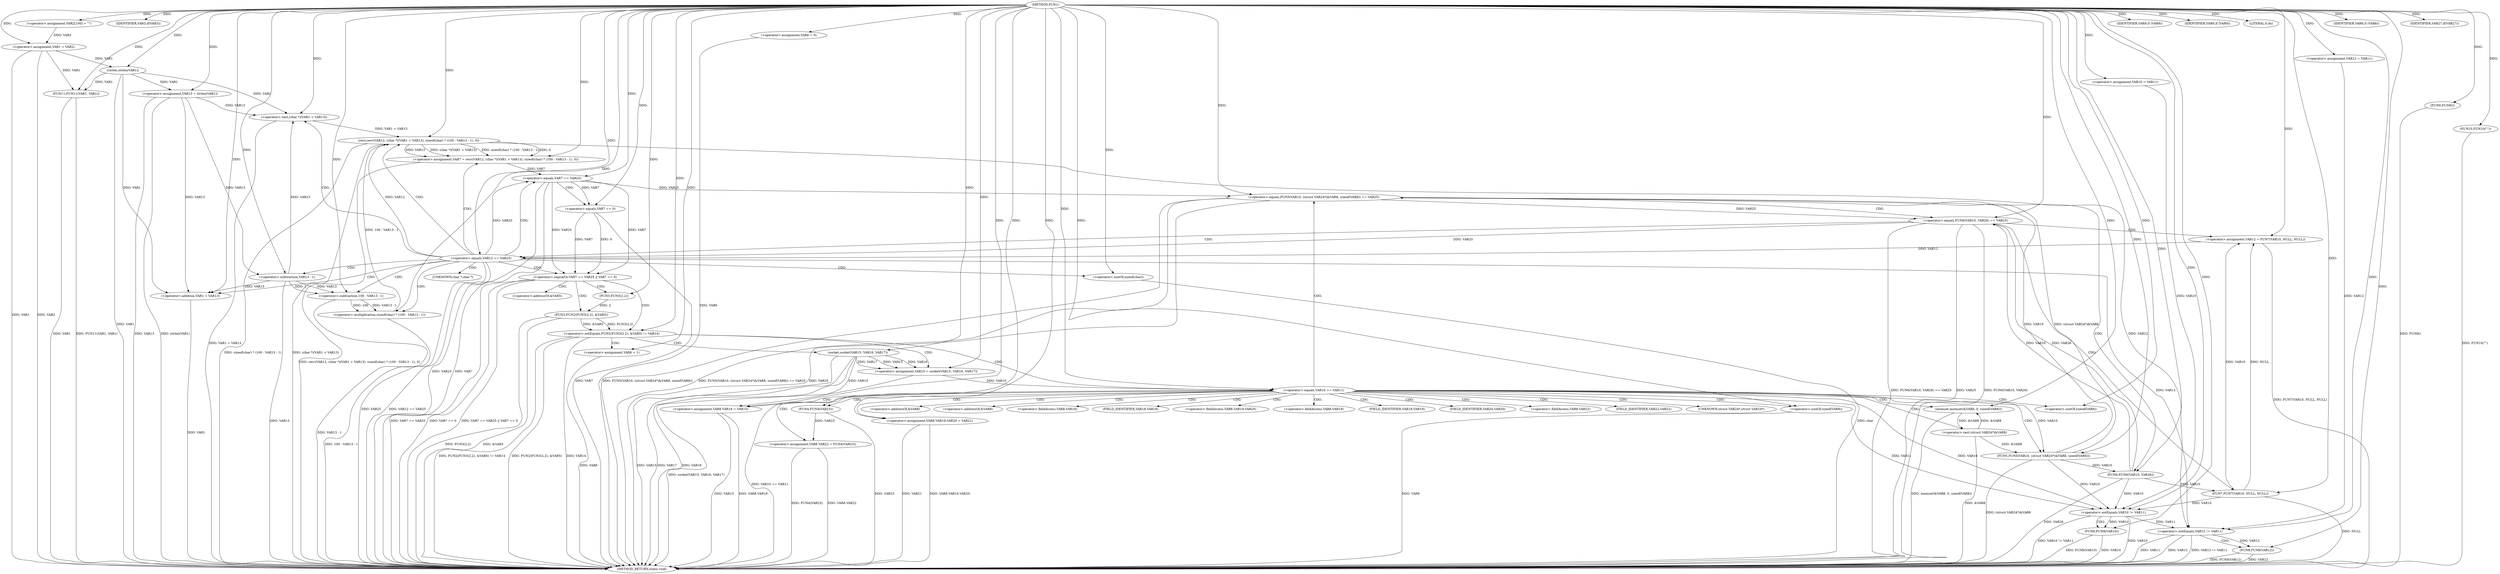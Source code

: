 digraph FUN1 {  
"1000100" [label = "(METHOD,FUN1)" ]
"1000283" [label = "(METHOD_RETURN,static void)" ]
"1000104" [label = "(<operator>.assignment,VAR2[100] = \"\")" ]
"1000107" [label = "(<operator>.assignment,VAR1 = VAR2)" ]
"1000111" [label = "(IDENTIFIER,VAR3,if(VAR3))" ]
"1000116" [label = "(<operator>.assignment,VAR6 = 0)" ]
"1000123" [label = "(<operator>.assignment,VAR10 = VAR11)" ]
"1000127" [label = "(<operator>.assignment,VAR12 = VAR11)" ]
"1000131" [label = "(<operator>.assignment,VAR13 = strlen(VAR1))" ]
"1000133" [label = "(strlen,strlen(VAR1))" ]
"1000138" [label = "(<operator>.notEquals,FUN2(FUN3(2,2), &VAR5) != VAR14)" ]
"1000139" [label = "(FUN2,FUN2(FUN3(2,2), &VAR5))" ]
"1000140" [label = "(FUN3,FUN3(2,2))" ]
"1000148" [label = "(<operator>.assignment,VAR6 = 1)" ]
"1000151" [label = "(<operator>.assignment,VAR10 = socket(VAR15, VAR16, VAR17))" ]
"1000153" [label = "(socket,socket(VAR15, VAR16, VAR17))" ]
"1000158" [label = "(<operator>.equals,VAR10 == VAR11)" ]
"1000163" [label = "(memset,memset(&VAR8, 0, sizeof(VAR8)))" ]
"1000167" [label = "(<operator>.sizeOf,sizeof(VAR8))" ]
"1000169" [label = "(<operator>.assignment,VAR8.VAR18 = VAR15)" ]
"1000174" [label = "(<operator>.assignment,VAR8.VAR19.VAR20 = VAR21)" ]
"1000181" [label = "(<operator>.assignment,VAR8.VAR22 = FUN4(VAR23))" ]
"1000185" [label = "(FUN4,FUN4(VAR23))" ]
"1000188" [label = "(<operator>.equals,FUN5(VAR10, (struct VAR24*)&VAR8, sizeof(VAR8)) == VAR25)" ]
"1000189" [label = "(FUN5,FUN5(VAR10, (struct VAR24*)&VAR8, sizeof(VAR8)))" ]
"1000191" [label = "(<operator>.cast,(struct VAR24*)&VAR8)" ]
"1000195" [label = "(<operator>.sizeOf,sizeof(VAR8))" ]
"1000201" [label = "(<operator>.equals,FUN6(VAR10, VAR26) == VAR25)" ]
"1000202" [label = "(FUN6,FUN6(VAR10, VAR26))" ]
"1000208" [label = "(<operator>.assignment,VAR12 = FUN7(VAR10, NULL, NULL))" ]
"1000210" [label = "(FUN7,FUN7(VAR10, NULL, NULL))" ]
"1000215" [label = "(<operator>.equals,VAR12 == VAR25)" ]
"1000220" [label = "(<operator>.assignment,VAR7 = recv(VAR12, (char *)(VAR1 + VAR13), sizeof(char) * (100 - VAR13 - 1), 0))" ]
"1000222" [label = "(recv,recv(VAR12, (char *)(VAR1 + VAR13), sizeof(char) * (100 - VAR13 - 1), 0))" ]
"1000224" [label = "(<operator>.cast,(char *)(VAR1 + VAR13))" ]
"1000226" [label = "(<operator>.addition,VAR1 + VAR13)" ]
"1000229" [label = "(<operator>.multiplication,sizeof(char) * (100 - VAR13 - 1))" ]
"1000230" [label = "(<operator>.sizeOf,sizeof(char))" ]
"1000232" [label = "(<operator>.subtraction,100 - VAR13 - 1)" ]
"1000234" [label = "(<operator>.subtraction,VAR13 - 1)" ]
"1000239" [label = "(<operator>.logicalOr,VAR7 == VAR25 || VAR7 == 0)" ]
"1000240" [label = "(<operator>.equals,VAR7 == VAR25)" ]
"1000243" [label = "(<operator>.equals,VAR7 == 0)" ]
"1000249" [label = "(IDENTIFIER,VAR9,if (VAR9))" ]
"1000252" [label = "(IDENTIFIER,VAR9,if (VAR9))" ]
"1000254" [label = "(LITERAL,0,do)" ]
"1000256" [label = "(<operator>.notEquals,VAR10 != VAR11)" ]
"1000260" [label = "(FUN8,FUN8(VAR10))" ]
"1000263" [label = "(<operator>.notEquals,VAR12 != VAR11)" ]
"1000267" [label = "(FUN8,FUN8(VAR12))" ]
"1000270" [label = "(IDENTIFIER,VAR6,if (VAR6))" ]
"1000272" [label = "(FUN9,FUN9())" ]
"1000274" [label = "(IDENTIFIER,VAR27,if(VAR27))" ]
"1000276" [label = "(FUN10,FUN10(\"\"))" ]
"1000280" [label = "(FUN11,FUN11(VAR1, VAR1))" ]
"1000143" [label = "(<operator>.addressOf,&VAR5)" ]
"1000164" [label = "(<operator>.addressOf,&VAR8)" ]
"1000170" [label = "(<operator>.fieldAccess,VAR8.VAR18)" ]
"1000172" [label = "(FIELD_IDENTIFIER,VAR18,VAR18)" ]
"1000175" [label = "(<operator>.fieldAccess,VAR8.VAR19.VAR20)" ]
"1000176" [label = "(<operator>.fieldAccess,VAR8.VAR19)" ]
"1000178" [label = "(FIELD_IDENTIFIER,VAR19,VAR19)" ]
"1000179" [label = "(FIELD_IDENTIFIER,VAR20,VAR20)" ]
"1000182" [label = "(<operator>.fieldAccess,VAR8.VAR22)" ]
"1000184" [label = "(FIELD_IDENTIFIER,VAR22,VAR22)" ]
"1000192" [label = "(UNKNOWN,struct VAR24*,struct VAR24*)" ]
"1000193" [label = "(<operator>.addressOf,&VAR8)" ]
"1000225" [label = "(UNKNOWN,char *,char *)" ]
  "1000181" -> "1000283"  [ label = "DDG: FUN4(VAR23)"] 
  "1000224" -> "1000283"  [ label = "DDG: VAR1 + VAR13"] 
  "1000230" -> "1000283"  [ label = "DDG: char"] 
  "1000181" -> "1000283"  [ label = "DDG: VAR8.VAR22"] 
  "1000188" -> "1000283"  [ label = "DDG: FUN5(VAR10, (struct VAR24*)&VAR8, sizeof(VAR8)) == VAR25"] 
  "1000116" -> "1000283"  [ label = "DDG: VAR6"] 
  "1000260" -> "1000283"  [ label = "DDG: FUN8(VAR10)"] 
  "1000185" -> "1000283"  [ label = "DDG: VAR23"] 
  "1000201" -> "1000283"  [ label = "DDG: FUN6(VAR10, VAR26) == VAR25"] 
  "1000226" -> "1000283"  [ label = "DDG: VAR1"] 
  "1000107" -> "1000283"  [ label = "DDG: VAR1"] 
  "1000280" -> "1000283"  [ label = "DDG: VAR1"] 
  "1000208" -> "1000283"  [ label = "DDG: FUN7(VAR10, NULL, NULL)"] 
  "1000239" -> "1000283"  [ label = "DDG: VAR7 == VAR25 || VAR7 == 0"] 
  "1000234" -> "1000283"  [ label = "DDG: VAR13"] 
  "1000280" -> "1000283"  [ label = "DDG: FUN11(VAR1, VAR1)"] 
  "1000239" -> "1000283"  [ label = "DDG: VAR7 == VAR25"] 
  "1000215" -> "1000283"  [ label = "DDG: VAR25"] 
  "1000188" -> "1000283"  [ label = "DDG: FUN5(VAR10, (struct VAR24*)&VAR8, sizeof(VAR8))"] 
  "1000131" -> "1000283"  [ label = "DDG: VAR13"] 
  "1000138" -> "1000283"  [ label = "DDG: FUN2(FUN3(2,2), &VAR5)"] 
  "1000139" -> "1000283"  [ label = "DDG: FUN3(2,2)"] 
  "1000263" -> "1000283"  [ label = "DDG: VAR11"] 
  "1000267" -> "1000283"  [ label = "DDG: VAR12"] 
  "1000222" -> "1000283"  [ label = "DDG: sizeof(char) * (100 - VAR13 - 1)"] 
  "1000153" -> "1000283"  [ label = "DDG: VAR16"] 
  "1000158" -> "1000283"  [ label = "DDG: VAR10 == VAR11"] 
  "1000267" -> "1000283"  [ label = "DDG: FUN8(VAR12)"] 
  "1000133" -> "1000283"  [ label = "DDG: VAR1"] 
  "1000189" -> "1000283"  [ label = "DDG: (struct VAR24*)&VAR8"] 
  "1000263" -> "1000283"  [ label = "DDG: VAR12"] 
  "1000263" -> "1000283"  [ label = "DDG: VAR12 != VAR11"] 
  "1000174" -> "1000283"  [ label = "DDG: VAR21"] 
  "1000220" -> "1000283"  [ label = "DDG: recv(VAR12, (char *)(VAR1 + VAR13), sizeof(char) * (100 - VAR13 - 1), 0)"] 
  "1000148" -> "1000283"  [ label = "DDG: VAR6"] 
  "1000151" -> "1000283"  [ label = "DDG: socket(VAR15, VAR16, VAR17)"] 
  "1000276" -> "1000283"  [ label = "DDG: FUN10(\"\")"] 
  "1000131" -> "1000283"  [ label = "DDG: strlen(VAR1)"] 
  "1000210" -> "1000283"  [ label = "DDG: NULL"] 
  "1000153" -> "1000283"  [ label = "DDG: VAR15"] 
  "1000188" -> "1000283"  [ label = "DDG: VAR25"] 
  "1000229" -> "1000283"  [ label = "DDG: 100 - VAR13 - 1"] 
  "1000191" -> "1000283"  [ label = "DDG: &VAR8"] 
  "1000169" -> "1000283"  [ label = "DDG: VAR15"] 
  "1000232" -> "1000283"  [ label = "DDG: VAR13 - 1"] 
  "1000240" -> "1000283"  [ label = "DDG: VAR25"] 
  "1000138" -> "1000283"  [ label = "DDG: VAR14"] 
  "1000139" -> "1000283"  [ label = "DDG: &VAR5"] 
  "1000215" -> "1000283"  [ label = "DDG: VAR12 == VAR25"] 
  "1000243" -> "1000283"  [ label = "DDG: VAR7"] 
  "1000169" -> "1000283"  [ label = "DDG: VAR8.VAR18"] 
  "1000256" -> "1000283"  [ label = "DDG: VAR10"] 
  "1000260" -> "1000283"  [ label = "DDG: VAR10"] 
  "1000153" -> "1000283"  [ label = "DDG: VAR17"] 
  "1000272" -> "1000283"  [ label = "DDG: FUN9()"] 
  "1000138" -> "1000283"  [ label = "DDG: FUN2(FUN3(2,2), &VAR5) != VAR14"] 
  "1000201" -> "1000283"  [ label = "DDG: VAR25"] 
  "1000256" -> "1000283"  [ label = "DDG: VAR10 != VAR11"] 
  "1000163" -> "1000283"  [ label = "DDG: memset(&VAR8, 0, sizeof(VAR8))"] 
  "1000195" -> "1000283"  [ label = "DDG: VAR8"] 
  "1000240" -> "1000283"  [ label = "DDG: VAR7"] 
  "1000239" -> "1000283"  [ label = "DDG: VAR7 == 0"] 
  "1000174" -> "1000283"  [ label = "DDG: VAR8.VAR19.VAR20"] 
  "1000107" -> "1000283"  [ label = "DDG: VAR2"] 
  "1000222" -> "1000283"  [ label = "DDG: (char *)(VAR1 + VAR13)"] 
  "1000202" -> "1000283"  [ label = "DDG: VAR26"] 
  "1000201" -> "1000283"  [ label = "DDG: FUN6(VAR10, VAR26)"] 
  "1000100" -> "1000104"  [ label = "DDG: "] 
  "1000104" -> "1000107"  [ label = "DDG: VAR2"] 
  "1000100" -> "1000107"  [ label = "DDG: "] 
  "1000100" -> "1000111"  [ label = "DDG: "] 
  "1000100" -> "1000116"  [ label = "DDG: "] 
  "1000100" -> "1000123"  [ label = "DDG: "] 
  "1000100" -> "1000127"  [ label = "DDG: "] 
  "1000133" -> "1000131"  [ label = "DDG: VAR1"] 
  "1000100" -> "1000131"  [ label = "DDG: "] 
  "1000107" -> "1000133"  [ label = "DDG: VAR1"] 
  "1000100" -> "1000133"  [ label = "DDG: "] 
  "1000139" -> "1000138"  [ label = "DDG: FUN3(2,2)"] 
  "1000139" -> "1000138"  [ label = "DDG: &VAR5"] 
  "1000140" -> "1000139"  [ label = "DDG: 2"] 
  "1000100" -> "1000140"  [ label = "DDG: "] 
  "1000100" -> "1000138"  [ label = "DDG: "] 
  "1000100" -> "1000148"  [ label = "DDG: "] 
  "1000153" -> "1000151"  [ label = "DDG: VAR15"] 
  "1000153" -> "1000151"  [ label = "DDG: VAR16"] 
  "1000153" -> "1000151"  [ label = "DDG: VAR17"] 
  "1000100" -> "1000151"  [ label = "DDG: "] 
  "1000100" -> "1000153"  [ label = "DDG: "] 
  "1000151" -> "1000158"  [ label = "DDG: VAR10"] 
  "1000100" -> "1000158"  [ label = "DDG: "] 
  "1000191" -> "1000163"  [ label = "DDG: &VAR8"] 
  "1000100" -> "1000163"  [ label = "DDG: "] 
  "1000100" -> "1000167"  [ label = "DDG: "] 
  "1000153" -> "1000169"  [ label = "DDG: VAR15"] 
  "1000100" -> "1000169"  [ label = "DDG: "] 
  "1000100" -> "1000174"  [ label = "DDG: "] 
  "1000185" -> "1000181"  [ label = "DDG: VAR23"] 
  "1000100" -> "1000185"  [ label = "DDG: "] 
  "1000189" -> "1000188"  [ label = "DDG: VAR10"] 
  "1000189" -> "1000188"  [ label = "DDG: (struct VAR24*)&VAR8"] 
  "1000158" -> "1000189"  [ label = "DDG: VAR10"] 
  "1000100" -> "1000189"  [ label = "DDG: "] 
  "1000191" -> "1000189"  [ label = "DDG: &VAR8"] 
  "1000163" -> "1000191"  [ label = "DDG: &VAR8"] 
  "1000100" -> "1000195"  [ label = "DDG: "] 
  "1000240" -> "1000188"  [ label = "DDG: VAR25"] 
  "1000100" -> "1000188"  [ label = "DDG: "] 
  "1000202" -> "1000201"  [ label = "DDG: VAR10"] 
  "1000202" -> "1000201"  [ label = "DDG: VAR26"] 
  "1000189" -> "1000202"  [ label = "DDG: VAR10"] 
  "1000100" -> "1000202"  [ label = "DDG: "] 
  "1000188" -> "1000201"  [ label = "DDG: VAR25"] 
  "1000100" -> "1000201"  [ label = "DDG: "] 
  "1000210" -> "1000208"  [ label = "DDG: VAR10"] 
  "1000210" -> "1000208"  [ label = "DDG: NULL"] 
  "1000100" -> "1000208"  [ label = "DDG: "] 
  "1000202" -> "1000210"  [ label = "DDG: VAR10"] 
  "1000100" -> "1000210"  [ label = "DDG: "] 
  "1000208" -> "1000215"  [ label = "DDG: VAR12"] 
  "1000100" -> "1000215"  [ label = "DDG: "] 
  "1000201" -> "1000215"  [ label = "DDG: VAR25"] 
  "1000222" -> "1000220"  [ label = "DDG: VAR12"] 
  "1000222" -> "1000220"  [ label = "DDG: (char *)(VAR1 + VAR13)"] 
  "1000222" -> "1000220"  [ label = "DDG: sizeof(char) * (100 - VAR13 - 1)"] 
  "1000222" -> "1000220"  [ label = "DDG: 0"] 
  "1000100" -> "1000220"  [ label = "DDG: "] 
  "1000215" -> "1000222"  [ label = "DDG: VAR12"] 
  "1000100" -> "1000222"  [ label = "DDG: "] 
  "1000224" -> "1000222"  [ label = "DDG: VAR1 + VAR13"] 
  "1000133" -> "1000224"  [ label = "DDG: VAR1"] 
  "1000100" -> "1000224"  [ label = "DDG: "] 
  "1000234" -> "1000224"  [ label = "DDG: VAR13"] 
  "1000131" -> "1000224"  [ label = "DDG: VAR13"] 
  "1000133" -> "1000226"  [ label = "DDG: VAR1"] 
  "1000100" -> "1000226"  [ label = "DDG: "] 
  "1000234" -> "1000226"  [ label = "DDG: VAR13"] 
  "1000131" -> "1000226"  [ label = "DDG: VAR13"] 
  "1000229" -> "1000222"  [ label = "DDG: 100 - VAR13 - 1"] 
  "1000100" -> "1000229"  [ label = "DDG: "] 
  "1000100" -> "1000230"  [ label = "DDG: "] 
  "1000232" -> "1000229"  [ label = "DDG: 100"] 
  "1000232" -> "1000229"  [ label = "DDG: VAR13 - 1"] 
  "1000100" -> "1000232"  [ label = "DDG: "] 
  "1000234" -> "1000232"  [ label = "DDG: VAR13"] 
  "1000234" -> "1000232"  [ label = "DDG: 1"] 
  "1000100" -> "1000234"  [ label = "DDG: "] 
  "1000131" -> "1000234"  [ label = "DDG: VAR13"] 
  "1000240" -> "1000239"  [ label = "DDG: VAR7"] 
  "1000240" -> "1000239"  [ label = "DDG: VAR25"] 
  "1000220" -> "1000240"  [ label = "DDG: VAR7"] 
  "1000100" -> "1000240"  [ label = "DDG: "] 
  "1000215" -> "1000240"  [ label = "DDG: VAR25"] 
  "1000243" -> "1000239"  [ label = "DDG: VAR7"] 
  "1000243" -> "1000239"  [ label = "DDG: 0"] 
  "1000240" -> "1000243"  [ label = "DDG: VAR7"] 
  "1000100" -> "1000243"  [ label = "DDG: "] 
  "1000100" -> "1000249"  [ label = "DDG: "] 
  "1000100" -> "1000252"  [ label = "DDG: "] 
  "1000100" -> "1000254"  [ label = "DDG: "] 
  "1000158" -> "1000256"  [ label = "DDG: VAR10"] 
  "1000189" -> "1000256"  [ label = "DDG: VAR10"] 
  "1000202" -> "1000256"  [ label = "DDG: VAR10"] 
  "1000210" -> "1000256"  [ label = "DDG: VAR10"] 
  "1000123" -> "1000256"  [ label = "DDG: VAR10"] 
  "1000100" -> "1000256"  [ label = "DDG: "] 
  "1000158" -> "1000256"  [ label = "DDG: VAR11"] 
  "1000256" -> "1000260"  [ label = "DDG: VAR10"] 
  "1000100" -> "1000260"  [ label = "DDG: "] 
  "1000222" -> "1000263"  [ label = "DDG: VAR12"] 
  "1000215" -> "1000263"  [ label = "DDG: VAR12"] 
  "1000127" -> "1000263"  [ label = "DDG: VAR12"] 
  "1000100" -> "1000263"  [ label = "DDG: "] 
  "1000256" -> "1000263"  [ label = "DDG: VAR11"] 
  "1000263" -> "1000267"  [ label = "DDG: VAR12"] 
  "1000100" -> "1000267"  [ label = "DDG: "] 
  "1000100" -> "1000270"  [ label = "DDG: "] 
  "1000100" -> "1000272"  [ label = "DDG: "] 
  "1000100" -> "1000274"  [ label = "DDG: "] 
  "1000100" -> "1000276"  [ label = "DDG: "] 
  "1000107" -> "1000280"  [ label = "DDG: VAR1"] 
  "1000133" -> "1000280"  [ label = "DDG: VAR1"] 
  "1000100" -> "1000280"  [ label = "DDG: "] 
  "1000138" -> "1000148"  [ label = "CDG: "] 
  "1000138" -> "1000151"  [ label = "CDG: "] 
  "1000138" -> "1000153"  [ label = "CDG: "] 
  "1000138" -> "1000158"  [ label = "CDG: "] 
  "1000158" -> "1000164"  [ label = "CDG: "] 
  "1000158" -> "1000174"  [ label = "CDG: "] 
  "1000158" -> "1000191"  [ label = "CDG: "] 
  "1000158" -> "1000182"  [ label = "CDG: "] 
  "1000158" -> "1000188"  [ label = "CDG: "] 
  "1000158" -> "1000167"  [ label = "CDG: "] 
  "1000158" -> "1000175"  [ label = "CDG: "] 
  "1000158" -> "1000179"  [ label = "CDG: "] 
  "1000158" -> "1000192"  [ label = "CDG: "] 
  "1000158" -> "1000176"  [ label = "CDG: "] 
  "1000158" -> "1000185"  [ label = "CDG: "] 
  "1000158" -> "1000195"  [ label = "CDG: "] 
  "1000158" -> "1000172"  [ label = "CDG: "] 
  "1000158" -> "1000189"  [ label = "CDG: "] 
  "1000158" -> "1000169"  [ label = "CDG: "] 
  "1000158" -> "1000163"  [ label = "CDG: "] 
  "1000158" -> "1000178"  [ label = "CDG: "] 
  "1000158" -> "1000170"  [ label = "CDG: "] 
  "1000158" -> "1000193"  [ label = "CDG: "] 
  "1000158" -> "1000184"  [ label = "CDG: "] 
  "1000158" -> "1000181"  [ label = "CDG: "] 
  "1000188" -> "1000201"  [ label = "CDG: "] 
  "1000188" -> "1000202"  [ label = "CDG: "] 
  "1000201" -> "1000208"  [ label = "CDG: "] 
  "1000201" -> "1000210"  [ label = "CDG: "] 
  "1000201" -> "1000215"  [ label = "CDG: "] 
  "1000215" -> "1000222"  [ label = "CDG: "] 
  "1000215" -> "1000220"  [ label = "CDG: "] 
  "1000215" -> "1000224"  [ label = "CDG: "] 
  "1000215" -> "1000240"  [ label = "CDG: "] 
  "1000215" -> "1000226"  [ label = "CDG: "] 
  "1000215" -> "1000232"  [ label = "CDG: "] 
  "1000215" -> "1000239"  [ label = "CDG: "] 
  "1000215" -> "1000229"  [ label = "CDG: "] 
  "1000215" -> "1000230"  [ label = "CDG: "] 
  "1000215" -> "1000234"  [ label = "CDG: "] 
  "1000215" -> "1000225"  [ label = "CDG: "] 
  "1000239" -> "1000139"  [ label = "CDG: "] 
  "1000239" -> "1000138"  [ label = "CDG: "] 
  "1000239" -> "1000143"  [ label = "CDG: "] 
  "1000239" -> "1000140"  [ label = "CDG: "] 
  "1000240" -> "1000243"  [ label = "CDG: "] 
  "1000256" -> "1000260"  [ label = "CDG: "] 
  "1000263" -> "1000267"  [ label = "CDG: "] 
}

